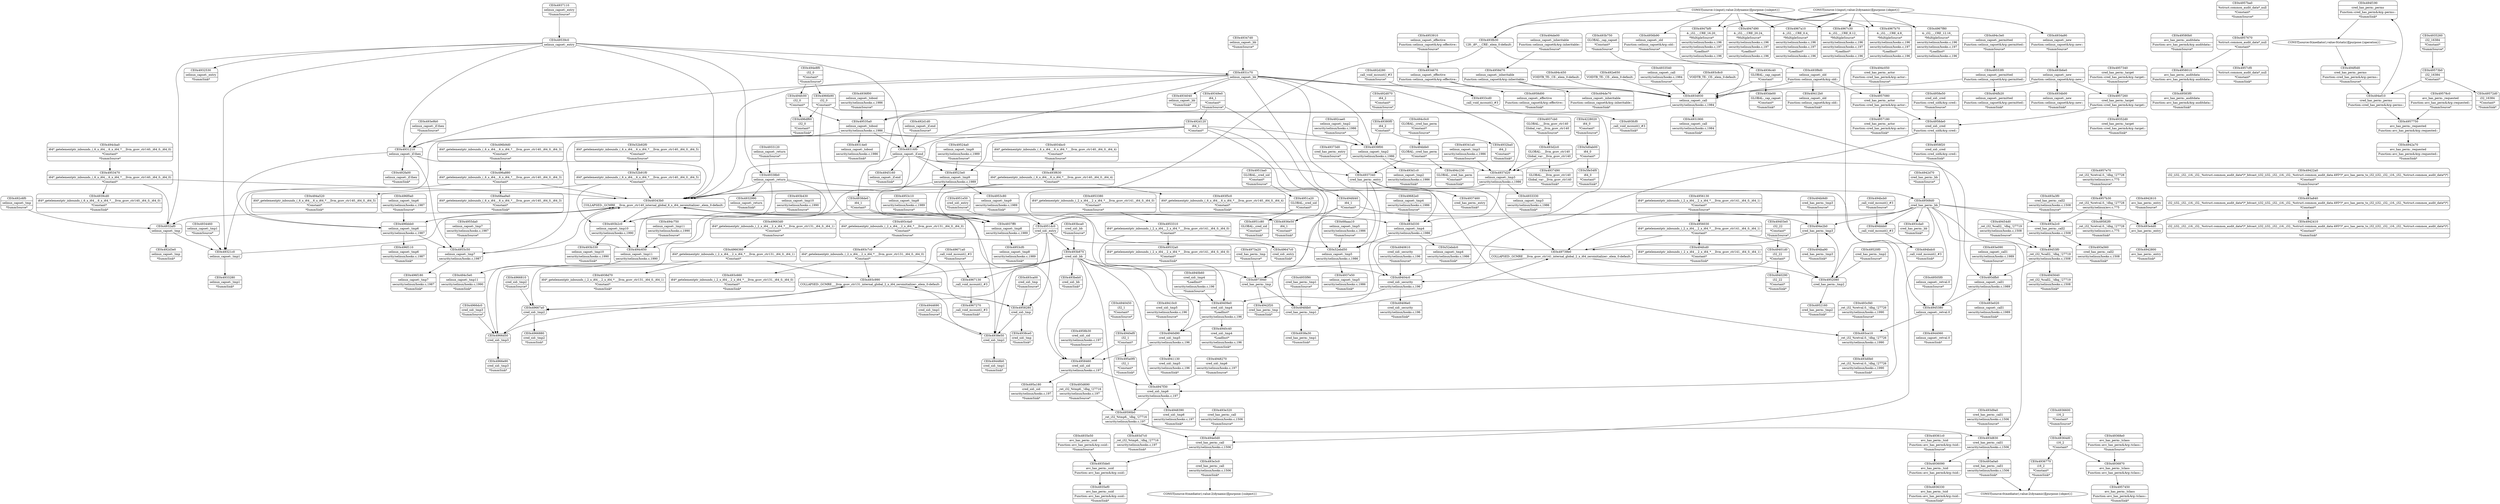 digraph {
	CE0x49524a0 [shape=record,shape=Mrecord,label="{CE0x49524a0|selinux_capset:_tmp9|security/selinux/hooks.c,1989|*SummSource*}"]
	CE0x4934670 [shape=record,shape=Mrecord,label="{CE0x4934670|selinux_capset:_effective|Function::selinux_capset&Arg::effective::}"]
	CE0x4958010 [shape=record,shape=Mrecord,label="{CE0x4958010|avc_has_perm:_auditdata|Function::avc_has_perm&Arg::auditdata::}"]
	CE0x493c7c0 [shape=record,shape=Mrecord,label="{CE0x493c7c0|i64*_getelementptr_inbounds_(_2_x_i64_,_2_x_i64_*___llvm_gcov_ctr131,_i64_0,_i64_0)|*Constant*}"]
	CE0x494c650 [shape=record,shape=Mrecord,label="{CE0x494c650|selinux_capset:_tmp11|security/selinux/hooks.c,1990}"]
	CE0x49349e0 [shape=record,shape=Mrecord,label="{CE0x49349e0|i64_1|*Constant*|*SummSource*}"]
	CE0x52b92f0 [shape=record,shape=Mrecord,label="{CE0x52b92f0|i64*_getelementptr_inbounds_(_6_x_i64_,_6_x_i64_*___llvm_gcov_ctr140,_i64_0,_i64_5)|*Constant*|*SummSource*}"]
	CE0x4937d90 [shape=record,shape=Mrecord,label="{CE0x4937d90|GLOBAL:___llvm_gcov_ctr140|Global_var:__llvm_gcov_ctr140|*SummSink*}"]
	CE0x494f190 [shape=record,shape=Mrecord,label="{CE0x494f190|cred_has_perm:_perms|Function::cred_has_perm&Arg::perms::|*SummSink*}"]
	CE0x49590b0 [shape=record,shape=Mrecord,label="{CE0x49590b0|_ret_i32_%tmp6,_!dbg_!27716|security/selinux/hooks.c,197}"]
	CE0x494c0c0 [shape=record,shape=Mrecord,label="{CE0x494c0c0|GLOBAL:_cred_has_perm|*Constant*|*SummSource*}"]
	CE0x4936330 [shape=record,shape=Mrecord,label="{CE0x4936330|avc_has_perm:_tsid|Function::avc_has_perm&Arg::tsid::|*SummSink*}"]
	CE0x49343b0 [shape=record,shape=Mrecord,label="{CE0x49343b0|COLLAPSED:_GCMRE___llvm_gcov_ctr140_internal_global_6_x_i64_zeroinitializer:_elem_0:default:}"]
	CE0x49403e0 [shape=record,shape=Mrecord,label="{CE0x49403e0|i32_22|*Constant*|*SummSource*}"]
	CE0x4934930 [shape=record,shape=Mrecord,label="{CE0x4934930|selinux_capset:_call|security/selinux/hooks.c,1984}"]
	CE0x49316f0 [shape=record,shape=Mrecord,label="{CE0x49316f0|selinux_capset:_if.end}"]
	CE0x49572d0 [shape=record,shape=Mrecord,label="{CE0x49572d0|i32_16384|*Constant*|*SummSink*}"]
	CE0x49368e0 [shape=record,shape=Mrecord,label="{CE0x49368e0|avc_has_perm:_tclass|Function::avc_has_perm&Arg::tclass::|*SummSource*}"]
	CE0x4953c10 [shape=record,shape=Mrecord,label="{CE0x4953c10|selinux_capset:_tmp8|security/selinux/hooks.c,1989|*SummSource*}"]
	CE0x493e090 [shape=record,shape=Mrecord,label="{CE0x493e090|selinux_capset:_call1|security/selinux/hooks.c,1989|*SummSource*}"]
	CE0x494c5e0 [shape=record,shape=Mrecord,label="{CE0x494c5e0|selinux_capset:_tmp11|security/selinux/hooks.c,1990|*SummSink*}"]
	CE0x4940b60 [shape=record,shape=Mrecord,label="{CE0x4940b60|cred_sid:_tmp4|*LoadInst*|security/selinux/hooks.c,196|*SummSource*}"]
	CE0x494e2b0 [shape=record,shape=Mrecord,label="{CE0x494e2b0|cred_has_perm:_tmp3}"]
	CE0x4966d50 [shape=record,shape=Mrecord,label="{CE0x4966d50|cred_sid:_tmp3}"]
	CE0x4967c30 [shape=record,shape=Mrecord,label="{CE0x4967c30|4:_i32,_:_CRE_8,12_|*MultipleSource*|security/selinux/hooks.c,196|security/selinux/hooks.c,197|*LoadInst*|security/selinux/hooks.c,196}"]
	CE0x493fb30 [shape=record,shape=Mrecord,label="{CE0x493fb30|128:_i8*,_:_CRE:_elem_0:default:}"]
	CE0x4937340 [shape=record,shape=Mrecord,label="{CE0x4937340|cred_has_perm:_entry}"]
	CE0x494e8f0 [shape=record,shape=Mrecord,label="{CE0x494e8f0|i32_0|*Constant*|*SummSource*}"]
	CE0x49361c0 [shape=record,shape=Mrecord,label="{CE0x49361c0|avc_has_perm:_tsid|Function::avc_has_perm&Arg::tsid::|*SummSource*}"]
	CE0x49580b0 [shape=record,shape=Mrecord,label="{CE0x49580b0|avc_has_perm:_auditdata|Function::avc_has_perm&Arg::auditdata::|*SummSource*}"]
	CE0x496f0a0 [shape=record,shape=Mrecord,label="{CE0x496f0a0|selinux_capset:_tmp6|security/selinux/hooks.c,1987|*SummSource*}"]
	CE0x4958f20 [shape=record,shape=Mrecord,label="{CE0x4958f20|cred_sid:_cred|Function::cred_sid&Arg::cred::|*SummSink*}"]
	CE0x494bbb0 [shape=record,shape=Mrecord,label="{CE0x494bbb0|_call_void_mcount()_#3}"]
	CE0x4937110 [shape=record,shape=Mrecord,label="{CE0x4937110|selinux_capset:_entry|*SummSource*}"]
	CE0x4958e50 [shape=record,shape=Mrecord,label="{CE0x4958e50|cred_sid:_cred|Function::cred_sid&Arg::cred::|*SummSource*}"]
	CE0x493d2c0 [shape=record,shape=Mrecord,label="{CE0x493d2c0|GLOBAL:___llvm_gcov_ctr140|Global_var:__llvm_gcov_ctr140}"]
	CE0x4940ef0 [shape=record,shape=Mrecord,label="{CE0x4940ef0|i32_1|*Constant*}"]
	CE0x4933120 [shape=record,shape=Mrecord,label="{CE0x4933120|selinux_capset:_return|*SummSource*}"]
	CE0x493ca00 [shape=record,shape=Mrecord,label="{CE0x493ca00|cred_sid:_tmp|*SummSource*}"]
	CE0x49535a0 [shape=record,shape=Mrecord,label="{CE0x49535a0|selinux_capset:_tobool|security/selinux/hooks.c,1986}"]
	CE0x4937460 [shape=record,shape=Mrecord,label="{CE0x4937460|cred_has_perm:_entry|*SummSink*}"]
	CE0x4931900 [shape=record,shape=Mrecord,label="{CE0x4931900|selinux_capset:_call|security/selinux/hooks.c,1984|*SummSink*}"]
	CE0x4952080 [shape=record,shape=Mrecord,label="{CE0x4952080|cred_has_perm:_tmp2}"]
	CE0x4967b70 [shape=record,shape=Mrecord,label="{CE0x4967b70|4:_i32,_:_CRE_4,8_|*MultipleSource*|security/selinux/hooks.c,196|security/selinux/hooks.c,197|*LoadInst*|security/selinux/hooks.c,196}"]
	CE0x4932ba0 [shape=record,shape=Mrecord,label="{CE0x4932ba0|i64_2|*Constant*|*SummSink*}"]
	CE0x4952160 [shape=record,shape=Mrecord,label="{CE0x4952160|cred_has_perm:_tmp2|*SummSink*}"]
	CE0x4947d90 [shape=record,shape=Mrecord,label="{CE0x4947d90|4:_i32,_:_CRE_20,24_|*MultipleSource*|security/selinux/hooks.c,196|security/selinux/hooks.c,197|*LoadInst*|security/selinux/hooks.c,196}"]
	CE0x4966880 [shape=record,shape=Mrecord,label="{CE0x4966880|cred_sid:_tmp2|*SummSink*}"]
	CE0x494fc00 [shape=record,shape=Mrecord,label="{CE0x494fc00|i32_0|*Constant*}"]
	CE0x4944690 [shape=record,shape=Mrecord,label="{CE0x4944690|cred_sid:_tmp1|*SummSource*}"]
	CE0x493e4d0 [shape=record,shape=Mrecord,label="{CE0x493e4d0|avc_has_perm:_entry}"]
	CE0x493d690 [shape=record,shape=Mrecord,label="{CE0x493d690|_ret_i32_%tmp6,_!dbg_!27716|security/selinux/hooks.c,197|*SummSource*}"]
	CE0x493beb0 [shape=record,shape=Mrecord,label="{CE0x493beb0|cred_sid:_bb|*SummSink*}"]
	CE0x49568d0 [shape=record,shape=Mrecord,label="{CE0x49568d0|cred_has_perm:_bb}"]
	CE0x4953c80 [shape=record,shape=Mrecord,label="{CE0x4953c80|selinux_capset:_tmp9|security/selinux/hooks.c,1989|*SummSink*}"]
	CE0x4953470 [shape=record,shape=Mrecord,label="{CE0x4953470|i64*_getelementptr_inbounds_(_6_x_i64_,_6_x_i64_*___llvm_gcov_ctr140,_i64_0,_i64_0)|*Constant*}"]
	CE0x4957180 [shape=record,shape=Mrecord,label="{CE0x4957180|cred_has_perm:_actor|Function::cred_has_perm&Arg::actor::|*SummSink*}"]
	CE0x494e0d0 [shape=record,shape=Mrecord,label="{CE0x494e0d0|cred_has_perm:_call|security/selinux/hooks.c,1506}"]
	CE0x4938de0 [shape=record,shape=Mrecord,label="{CE0x4938de0|i64_1|*Constant*}"]
	CE0x4936600 [shape=record,shape=Mrecord,label="{CE0x4936600|i16_2|*Constant*|*SummSource*}"]
	CE0x4932530 [shape=record,shape=Mrecord,label="{CE0x4932530|selinux_capset:_entry|*SummSink*}"]
	CE0x493d830 [shape=record,shape=Mrecord,label="{CE0x493d830|cred_has_perm:_call1|security/selinux/hooks.c,1506}"]
	CE0x4947bf0 [shape=record,shape=Mrecord,label="{CE0x4947bf0|4:_i32,_:_CRE_16,20_|*MultipleSource*|security/selinux/hooks.c,196|security/selinux/hooks.c,197|*LoadInst*|security/selinux/hooks.c,196}"]
	CE0x4956030 [shape=record,shape=Mrecord,label="{CE0x4956030|i64*_getelementptr_inbounds_(_2_x_i64_,_2_x_i64_*___llvm_gcov_ctr141,_i64_0,_i64_1)|*Constant*}"]
	CE0x5d0ab00 [shape=record,shape=Mrecord,label="{CE0x5d0ab00|i64_0|*Constant*}"]
	CE0x4958b30 [shape=record,shape=Mrecord,label="{CE0x4958b30|cred_sid:_sid|security/selinux/hooks.c,197|*SummSource*}"]
	CE0x492d120 [shape=record,shape=Mrecord,label="{CE0x492d120|i64_1|*Constant*}"]
	CE0x492e650 [shape=record,shape=Mrecord,label="{CE0x492e650|VOIDTB_TE:_CE:_elem_0:default:}"]
	CE0x68aaa10 [shape=record,shape=Mrecord,label="{CE0x68aaa10|selinux_capset:_tmp5|security/selinux/hooks.c,1986|*SummSource*}"]
	CE0x494bdc0 [shape=record,shape=Mrecord,label="{CE0x494bdc0|_call_void_mcount()_#3|*SummSink*}"]
	CE0x4937ff0 [shape=record,shape=Mrecord,label="{CE0x4937ff0|selinux_capset:_tmp8|security/selinux/hooks.c,1989}"]
	CE0x493c4a0 [shape=record,shape=Mrecord,label="{CE0x493c4a0|i64*_getelementptr_inbounds_(_2_x_i64_,_2_x_i64_*___llvm_gcov_ctr131,_i64_0,_i64_0)|*Constant*|*SummSource*}"]
	CE0x494c750 [shape=record,shape=Mrecord,label="{CE0x494c750|selinux_capset:_tmp11|security/selinux/hooks.c,1990|*SummSource*}"]
	CE0x4957750 [shape=record,shape=Mrecord,label="{CE0x4957750|avc_has_perm:_requested|Function::avc_has_perm&Arg::requested::}"]
	CE0x4958460 [shape=record,shape=Mrecord,label="{CE0x4958460|cred_sid:_sid|security/selinux/hooks.c,197}"]
	CE0x4940610 [shape=record,shape=Mrecord,label="{CE0x4940610|cred_sid:_security|security/selinux/hooks.c,196|*SummSource*}"]
	CE0x49341a0 [shape=record,shape=Mrecord,label="{CE0x49341a0|selinux_capset:_tmp3|security/selinux/hooks.c,1986|*SummSource*}"]
	CE0x493b330 [shape=record,shape=Mrecord,label="{CE0x493b330|selinux_capset:_tmp10|security/selinux/hooks.c,1990|*SummSink*}"]
	CE0x494fcd0 [shape=record,shape=Mrecord,label="{CE0x494fcd0|i64*_getelementptr_inbounds_(_2_x_i64_,_2_x_i64_*___llvm_gcov_ctr141,_i64_0,_i64_1)|*Constant*|*SummSink*}"]
	CE0x496df60 [shape=record,shape=Mrecord,label="{CE0x496df60|i32_0|*Constant*|*SummSink*}"]
	CE0x493a560 [shape=record,shape=Mrecord,label="{CE0x493a560|cred_has_perm:_call2|security/selinux/hooks.c,1508|*SummSink*}"]
	CE0x49404c0 [shape=record,shape=Mrecord,label="{CE0x49404c0|cred_sid:_security|security/selinux/hooks.c,196}"]
	CE0x493d0b0 [shape=record,shape=Mrecord,label="{CE0x493d0b0|_ret_i32_%retval.0,_!dbg_!27726|security/selinux/hooks.c,1990|*SummSink*}"]
	CE0x4958d00 [shape=record,shape=Mrecord,label="{CE0x4958d00|selinux_capset:_effective|Function::selinux_capset&Arg::effective::|*SummSink*}"]
	CE0x4955da0 [shape=record,shape=Mrecord,label="{CE0x4955da0|selinux_capset:_tmp7|security/selinux/hooks.c,1987|*SummSource*}"]
	CE0x493ce10 [shape=record,shape=Mrecord,label="{CE0x493ce10|_ret_i32_%retval.0,_!dbg_!27726|security/selinux/hooks.c,1990}"]
	CE0x4955f90 [shape=record,shape=Mrecord,label="{CE0x4955f90|cred_has_perm:_tmp1|*SummSource*}"]
	CE0x493a2c0 [shape=record,shape=Mrecord,label="{CE0x493a2c0|cred_has_perm:_call2|security/selinux/hooks.c,1508}"]
	CE0x4942800 [shape=record,shape=Mrecord,label="{CE0x4942800|avc_has_perm:_entry|*SummSink*}"]
	CE0x493c990 [shape=record,shape=Mrecord,label="{CE0x493c990|COLLAPSED:_GCMRE___llvm_gcov_ctr131_internal_global_2_x_i64_zeroinitializer:_elem_0:default:}"]
	CE0x493e320 [shape=record,shape=Mrecord,label="{CE0x493e320|cred_has_perm:_call|security/selinux/hooks.c,1506|*SummSource*}"]
	CE0x493c660 [shape=record,shape=Mrecord,label="{CE0x493c660|i64*_getelementptr_inbounds_(_2_x_i64_,_2_x_i64_*___llvm_gcov_ctr131,_i64_0,_i64_0)|*Constant*|*SummSink*}"]
	CE0x4966b90 [shape=record,shape=Mrecord,label="{CE0x4966b90|i32_0|*Constant*}"]
	CE0x493d330 [shape=record,shape=Mrecord,label="{CE0x493d330|selinux_capset:_tmp4|security/selinux/hooks.c,1986}"]
	CE0x4967130 [shape=record,shape=Mrecord,label="{CE0x4967130|_call_void_mcount()_#3}"]
	CE0x496b9d0 [shape=record,shape=Mrecord,label="{CE0x496b9d0|i64*_getelementptr_inbounds_(_6_x_i64_,_6_x_i64_*___llvm_gcov_ctr140,_i64_0,_i64_3)|*Constant*|*SummSource*}"]
	CE0x493d9a0 [shape=record,shape=Mrecord,label="{CE0x493d9a0|cred_has_perm:_call1|security/selinux/hooks.c,1506|*SummSource*}"]
	CE0x4936090 [shape=record,shape=Mrecord,label="{CE0x4936090|avc_has_perm:_tsid|Function::avc_has_perm&Arg::tsid::}"]
	CE0x4936870 [shape=record,shape=Mrecord,label="{CE0x4936870|avc_has_perm:_tclass|Function::avc_has_perm&Arg::tclass::}"]
	CE0x4951c80 [shape=record,shape=Mrecord,label="{CE0x4951c80|GLOBAL:_cred_sid|*Constant*|*SummSink*}"]
	CE0x492d070 [shape=record,shape=Mrecord,label="{CE0x492d070|i64_2|*Constant*|*SummSource*}"]
	CE0x493b2c0 [shape=record,shape=Mrecord,label="{CE0x493b2c0|selinux_capset:_tmp10|security/selinux/hooks.c,1990}"]
	CE0x493fcf0 [shape=record,shape=Mrecord,label="{CE0x493fcf0|_call_void_mcount()_#3|*SummSink*}"]
	CE0x4945380 [shape=record,shape=Mrecord,label="{CE0x4945380|selinux_capset:_retval.0}"]
	CE0x4957670 [shape=record,shape=Mrecord,label="{CE0x4957670|%struct.common_audit_data*_null|*Constant*}"]
	CE0x495a180 [shape=record,shape=Mrecord,label="{CE0x495a180|cred_sid:_sid|security/selinux/hooks.c,197|*SummSink*}"]
	CE0x49406e0 [shape=record,shape=Mrecord,label="{CE0x49406e0|cred_sid:_security|security/selinux/hooks.c,196|*SummSink*}"]
	CE0x4935ef0 [shape=record,shape=Mrecord,label="{CE0x4935ef0|avc_has_perm:_ssid|Function::avc_has_perm&Arg::ssid::|*SummSink*}"]
	CE0x494c050 [shape=record,shape=Mrecord,label="{CE0x494c050|cred_has_perm:_actor|Function::cred_has_perm&Arg::actor::|*SummSource*}"]
	CE0x494b9d0 [shape=record,shape=Mrecord,label="{CE0x494b9d0|cred_has_perm:_tmp3|*SummSource*}"]
	CE0x4966dc0 [shape=record,shape=Mrecord,label="{CE0x4966dc0|cred_sid:_tmp3|*SummSource*}"]
	CE0x4973a20 [shape=record,shape=Mrecord,label="{CE0x4973a20|cred_has_perm:_tmp|*SummSource*}"]
	CE0x68aa9a0 [shape=record,shape=Mrecord,label="{CE0x68aa9a0|i64*_getelementptr_inbounds_(_6_x_i64_,_6_x_i64_*___llvm_gcov_ctr140,_i64_0,_i64_3)|*Constant*|*SummSink*}"]
	CE0x4940450 [shape=record,shape=Mrecord,label="{CE0x4940450|i32_1|*Constant*|*SummSource*}"]
	CE0x49448b0 [shape=record,shape=Mrecord,label="{CE0x49448b0|cred_sid:_tmp1|*SummSink*}"]
	CE0x494c230 [shape=record,shape=Mrecord,label="{CE0x494c230|GLOBAL:_cred_has_perm|*Constant*|*SummSink*}"]
	CE0x4957080 [shape=record,shape=Mrecord,label="{CE0x4957080|cred_has_perm:_actor|Function::cred_has_perm&Arg::actor::}"]
	CE0x4938a30 [shape=record,shape=Mrecord,label="{CE0x4938a30|cred_has_perm:_tmp1|*SummSink*}"]
	"CONST[source:0(mediator),value:2(dynamic)][purpose:{object}]"
	CE0x494fdb0 [shape=record,shape=Mrecord,label="{CE0x494fdb0|cred_has_perm:_tmp1}"]
	CE0x4934040 [shape=record,shape=Mrecord,label="{CE0x4934040|selinux_capset:_bb|*SummSink*}"]
	CE0x49321c0 [shape=record,shape=Mrecord,label="{CE0x49321c0|selinux_capset:_tmp1}"]
	CE0x493d1c0 [shape=record,shape=Mrecord,label="{CE0x493d1c0|selinux_capset:_tmp2|security/selinux/hooks.c,1986|*SummSink*}"]
	CE0x49523e0 [shape=record,shape=Mrecord,label="{CE0x49523e0|selinux_capset:_tmp9|security/selinux/hooks.c,1989}"]
	CE0x4931210 [shape=record,shape=Mrecord,label="{CE0x4931210|selinux_capset:_if.then}"]
	CE0x4934460 [shape=record,shape=Mrecord,label="{CE0x4934460|selinux_capset:_tmp1|*SummSource*}"]
	CE0x49314e0 [shape=record,shape=Mrecord,label="{CE0x49314e0|selinux_capset:_tobool|security/selinux/hooks.c,1986|*SummSink*}"]
	CE0x4934bc0 [shape=record,shape=Mrecord,label="{CE0x4934bc0|i64*_getelementptr_inbounds_(_6_x_i64_,_6_x_i64_*___llvm_gcov_ctr140,_i64_0,_i64_4)|*Constant*|*SummSource*}"]
	CE0x4944060 [shape=record,shape=Mrecord,label="{CE0x4944060|selinux_capset:_retval.0|*SummSink*}"]
	CE0x52b91f0 [shape=record,shape=Mrecord,label="{CE0x52b91f0|i64*_getelementptr_inbounds_(_6_x_i64_,_6_x_i64_*___llvm_gcov_ctr140,_i64_0,_i64_5)|*Constant*}"]
	CE0x4967270 [shape=record,shape=Mrecord,label="{CE0x4967270|_call_void_mcount()_#3|*SummSink*}"]
	CE0x493e9b0 [shape=record,shape=Mrecord,label="{CE0x493e9b0|selinux_capset:_if.then|*SummSource*}"]
	CE0x493e020 [shape=record,shape=Mrecord,label="{CE0x493e020|selinux_capset:_call1|security/selinux/hooks.c,1989|*SummSink*}"]
	CE0x4932af0 [shape=record,shape=Mrecord,label="{CE0x4932af0|selinux_capset:_tmp}"]
	CE0x4973940 [shape=record,shape=Mrecord,label="{CE0x4973940|cred_has_perm:_tmp}"]
	CE0x4933540 [shape=record,shape=Mrecord,label="{CE0x4933540|selinux_capset:_call|security/selinux/hooks.c,1984|*SummSource*}"]
	CE0x4958d70 [shape=record,shape=Mrecord,label="{CE0x4958d70|selinux_capset:_inheritable|Function::selinux_capset&Arg::inheritable::}"]
	CE0x49520f0 [shape=record,shape=Mrecord,label="{CE0x49520f0|cred_has_perm:_tmp2|*SummSource*}"]
	CE0x494cba0 [shape=record,shape=Mrecord,label="{CE0x494cba0|i64*_getelementptr_inbounds_(_6_x_i64_,_6_x_i64_*___llvm_gcov_ctr140,_i64_0,_i64_0)|*Constant*|*SummSource*}"]
	CE0x492c6f0 [shape=record,shape=Mrecord,label="{CE0x492c6f0|selinux_capset:_tmp|*SummSource*}"]
	CE0x493dfb0 [shape=record,shape=Mrecord,label="{CE0x493dfb0|selinux_capset:_call1|security/selinux/hooks.c,1989}"]
	CE0x4942a70 [shape=record,shape=Mrecord,label="{CE0x4942a70|avc_has_perm:_requested|Function::avc_has_perm&Arg::requested::|*SummSink*}"]
	CE0x493f8d0 [shape=record,shape=Mrecord,label="{CE0x493f8d0|selinux_capset:_old|Function::selinux_capset&Arg::old::}"]
	CE0x4955c50 [shape=record,shape=Mrecord,label="{CE0x4955c50|selinux_capset:_tmp7|security/selinux/hooks.c,1987}"]
	CE0x4937e50 [shape=record,shape=Mrecord,label="{CE0x4937e50|selinux_capset:_tmp5|security/selinux/hooks.c,1986|*SummSink*}"]
	CE0x496f180 [shape=record,shape=Mrecord,label="{CE0x496f180|selinux_capset:_tmp7|security/selinux/hooks.c,1987|*SummSink*}"]
	CE0x4958280 [shape=record,shape=Mrecord,label="{CE0x4958280|cred_sid:_tmp}"]
	CE0x4938d70 [shape=record,shape=Mrecord,label="{CE0x4938d70|i64*_getelementptr_inbounds_(_2_x_i64_,_2_x_i64_*___llvm_gcov_ctr131,_i64_0,_i64_1)|*Constant*|*SummSink*}"]
	CE0x4932990 [shape=record,shape=Mrecord,label="{CE0x4932990|selinux_capset:_return|*SummSink*}"]
	CE0x4966e90 [shape=record,shape=Mrecord,label="{CE0x4966e90|cred_sid:_tmp3|*SummSink*}"]
	CE0x49401d0 [shape=record,shape=Mrecord,label="{CE0x49401d0|i32_22|*Constant*}"]
	CE0x49409e0 [shape=record,shape=Mrecord,label="{CE0x49409e0|cred_sid:_tmp4|*LoadInst*|security/selinux/hooks.c,196}"]
	CE0x492d3e0 [shape=record,shape=Mrecord,label="{CE0x492d3e0|selinux_capset:_tmp|*SummSink*}"]
	CE0x4940c40 [shape=record,shape=Mrecord,label="{CE0x4940c40|cred_sid:_tmp4|*LoadInst*|security/selinux/hooks.c,196|*SummSink*}"]
	CE0x493f630 [shape=record,shape=Mrecord,label="{CE0x493f630|i64*_getelementptr_inbounds_(_6_x_i64_,_6_x_i64_*___llvm_gcov_ctr140,_i64_0,_i64_4)|*Constant*}"]
	CE0x4953910 [shape=record,shape=Mrecord,label="{CE0x4953910|selinux_capset:_effective|Function::selinux_capset&Arg::effective::|*SummSource*}"]
	CE0x49573b0 [shape=record,shape=Mrecord,label="{CE0x49573b0|i32_16384|*Constant*}"]
	CE0x493bca0 [shape=record,shape=Mrecord,label="{CE0x493bca0|cred_sid:_bb|*SummSource*}"]
	CE0x4945160 [shape=record,shape=Mrecord,label="{CE0x4945160|selinux_capset:_if.end|*SummSink*}"]
	"CONST[source:1(input),value:2(dynamic)][purpose:{subject}]"
	CE0x4942f20 [shape=record,shape=Mrecord,label="{CE0x4942f20|cred_has_perm:_tmp|*SummSink*}"]
	CE0x4931c70 [shape=record,shape=Mrecord,label="{CE0x4931c70|selinux_capset:_bb}"]
	CE0x494de00 [shape=record,shape=Mrecord,label="{CE0x494de00|selinux_capset:_inheritable|Function::selinux_capset&Arg::inheritable::|*SummSource*}"]
	CE0x493cda0 [shape=record,shape=Mrecord,label="{CE0x493cda0|cred_has_perm:_bb|*SummSink*}"]
	CE0x49364d0 [shape=record,shape=Mrecord,label="{CE0x49364d0|i16_2|*Constant*}"]
	CE0x4957b30 [shape=record,shape=Mrecord,label="{CE0x4957b30|_ret_i32_%retval.0,_!dbg_!27728|security/selinux/avc.c,775}"]
	CE0x4933280 [shape=record,shape=Mrecord,label="{CE0x4933280|selinux_capset:_tmp1|*SummSink*}"]
	CE0x4958de0 [shape=record,shape=Mrecord,label="{CE0x4958de0|cred_sid:_cred|Function::cred_sid&Arg::cred::}"]
	CE0x4935de0 [shape=record,shape=Mrecord,label="{CE0x4935de0|avc_has_perm:_ssid|Function::avc_has_perm&Arg::ssid::}"]
	CE0x4966360 [shape=record,shape=Mrecord,label="{CE0x4966360|i64*_getelementptr_inbounds_(_2_x_i64_,_2_x_i64_*___llvm_gcov_ctr131,_i64_0,_i64_1)|*Constant*}"]
	CE0x52ebdc0 [shape=record,shape=Mrecord,label="{CE0x52ebdc0|selinux_capset:_tmp4|security/selinux/hooks.c,1986|*SummSink*}"]
	CE0x493b6e0 [shape=record,shape=Mrecord,label="{CE0x493b6e0|selinux_capset:_new|Function::selinux_capset&Arg::new::}"]
	CE0x4942610 [shape=record,shape=Mrecord,label="{CE0x4942610|avc_has_perm:_entry|*SummSource*}"]
	CE0x49454d0 [shape=record,shape=Mrecord,label="{CE0x49454d0|_ret_i32_%call2,_!dbg_!27719|security/selinux/hooks.c,1508|*SummSource*}"]
	CE0x49422a0 [shape=record,shape=Mrecord,label="{CE0x49422a0|i32_(i32,_i32,_i16,_i32,_%struct.common_audit_data*)*_bitcast_(i32_(i32,_i32,_i16,_i32,_%struct.common_audit_data.495*)*_avc_has_perm_to_i32_(i32,_i32,_i16,_i32,_%struct.common_audit_data*)*)|*Constant*|*SummSource*}"]
	CE0x496a880 [shape=record,shape=Mrecord,label="{CE0x496a880|i64*_getelementptr_inbounds_(_6_x_i64_,_6_x_i64_*___llvm_gcov_ctr140,_i64_0,_i64_3)|*Constant*}"]
	CE0x494ba90 [shape=record,shape=Mrecord,label="{CE0x494ba90|cred_has_perm:_tmp3|*SummSink*}"]
	CE0x493c8c0 [shape=record,shape=Mrecord,label="{CE0x493c8c0|VOIDTB_TE:_CE:_elem_0:default:}"]
	CE0x4935260 [shape=record,shape=Mrecord,label="{CE0x4935260|i32_16384|*Constant*|*SummSource*}"]
	CE0x49682e0 [shape=record,shape=Mrecord,label="{CE0x49682e0|selinux_capset:_tmp4|security/selinux/hooks.c,1986|*SummSource*}"]
	CE0x4934a90 [shape=record,shape=Mrecord,label="{CE0x4934a90|selinux_capset:_new|Function::selinux_capset&Arg::new::|*SummSource*}"]
	CE0x493b750 [shape=record,shape=Mrecord,label="{CE0x493b750|GLOBAL:_cap_capset|*Constant*|*SummSource*}"]
	CE0x4939cd0 [shape=record,shape=Mrecord,label="{CE0x4939cd0|i64*_getelementptr_inbounds_(_6_x_i64_,_6_x_i64_*___llvm_gcov_ctr140,_i64_0,_i64_0)|*Constant*|*SummSink*}"]
	CE0x4937d20 [shape=record,shape=Mrecord,label="{CE0x4937d20|selinux_capset:_tmp3|security/selinux/hooks.c,1986}"]
	CE0x4936f00 [shape=record,shape=Mrecord,label="{CE0x4936f00|selinux_capset:_tobool|security/selinux/hooks.c,1986|*SummSource*}"]
	CE0x4936e50 [shape=record,shape=Mrecord,label="{CE0x4936e50|i64_1|*Constant*|*SummSink*}"]
	CE0x49347d0 [shape=record,shape=Mrecord,label="{CE0x49347d0|selinux_capset:_bb|*SummSource*}"]
	CE0x49380f0 [shape=record,shape=Mrecord,label="{CE0x49380f0|i64_2|*Constant*}"]
	CE0x52ebd50 [shape=record,shape=Mrecord,label="{CE0x52ebd50|selinux_capset:_tmp5|security/selinux/hooks.c,1986}"]
	CE0x49739b0 [shape=record,shape=Mrecord,label="{CE0x49739b0|COLLAPSED:_GCMRE___llvm_gcov_ctr141_internal_global_2_x_i64_zeroinitializer:_elem_0:default:}"]
	CE0x4956130 [shape=record,shape=Mrecord,label="{CE0x4956130|i64*_getelementptr_inbounds_(_2_x_i64_,_2_x_i64_*___llvm_gcov_ctr141,_i64_0,_i64_1)|*Constant*|*SummSource*}"]
	CE0x49647c0 [shape=record,shape=Mrecord,label="{CE0x49647c0|cred_sid:_entry|*SummSink*}"]
	CE0x49539c0 [shape=record,shape=Mrecord,label="{CE0x49539c0|selinux_capset:_entry}"]
	CE0x49578c0 [shape=record,shape=Mrecord,label="{CE0x49578c0|avc_has_perm:_requested|Function::avc_has_perm&Arg::requested::|*SummSource*}"]
	CE0x49582f0 [shape=record,shape=Mrecord,label="{CE0x49582f0|_ret_i32_%retval.0,_!dbg_!27728|security/selinux/avc.c,775|*SummSink*}"]
	CE0x4957450 [shape=record,shape=Mrecord,label="{CE0x4957450|avc_has_perm:_tclass|Function::avc_has_perm&Arg::tclass::|*SummSink*}"]
	CE0x4938e50 [shape=record,shape=Mrecord,label="{CE0x4938e50|cred_sid:_tmp1}"]
	CE0x4936c40 [shape=record,shape=Mrecord,label="{CE0x4936c40|GLOBAL:_cap_capset|*Constant*}"]
	CE0x49338b0 [shape=record,shape=Mrecord,label="{CE0x49338b0|selinux_capset:_return}"]
	CE0x4948390 [shape=record,shape=Mrecord,label="{CE0x4948390|cred_sid:_tmp6|security/selinux/hooks.c,197|*SummSink*}"]
	CE0x494f0d0 [shape=record,shape=Mrecord,label="{CE0x494f0d0|cred_has_perm:_perms|Function::cred_has_perm&Arg::perms::|*SummSource*}"]
	CE0x492d280 [shape=record,shape=Mrecord,label="{CE0x492d280|_call_void_mcount()_#3|*SummSource*}"]
	CE0x4940290 [shape=record,shape=Mrecord,label="{CE0x4940290|i32_22|*Constant*|*SummSink*}"]
	CE0x4937cb0 [shape=record,shape=Mrecord,label="{CE0x4937cb0|GLOBAL:___llvm_gcov_ctr140|Global_var:__llvm_gcov_ctr140|*SummSource*}"]
	CE0x4951a20 [shape=record,shape=Mrecord,label="{CE0x4951a20|GLOBAL:_cred_sid|*Constant*}"]
	CE0x493d7c0 [shape=record,shape=Mrecord,label="{CE0x493d7c0|_ret_i32_%tmp6,_!dbg_!27716|security/selinux/hooks.c,197|*SummSink*}"]
	CE0x493b870 [shape=record,shape=Mrecord,label="{CE0x493b870|cred_sid:_bb}"]
	CE0x4966810 [shape=record,shape=Mrecord,label="{CE0x4966810|cred_sid:_tmp2|*SummSource*}"]
	CE0x4951ba0 [shape=record,shape=Mrecord,label="{CE0x4951ba0|GLOBAL:_cred_sid|*Constant*|*SummSource*}"]
	CE0x49663d0 [shape=record,shape=Mrecord,label="{CE0x49663d0|i64*_getelementptr_inbounds_(_2_x_i64_,_2_x_i64_*___llvm_gcov_ctr131,_i64_0,_i64_1)|*Constant*|*SummSource*}"]
	CE0x49373d0 [shape=record,shape=Mrecord,label="{CE0x49373d0|cred_has_perm:_entry|*SummSource*}"]
	CE0x4953310 [shape=record,shape=Mrecord,label="{CE0x4953310|i64*_getelementptr_inbounds_(_2_x_i64_,_2_x_i64_*___llvm_gcov_ctr141,_i64_0,_i64_0)|*Constant*}"]
	CE0x4942410 [shape=record,shape=Mrecord,label="{CE0x4942410|i32_(i32,_i32,_i16,_i32,_%struct.common_audit_data*)*_bitcast_(i32_(i32,_i32,_i16,_i32,_%struct.common_audit_data.495*)*_avc_has_perm_to_i32_(i32,_i32,_i16,_i32,_%struct.common_audit_data*)*)|*Constant*|*SummSink*}"]
	"CONST[source:1(input),value:2(dynamic)][purpose:{object}]"
	CE0x493a840 [shape=record,shape=Mrecord,label="{CE0x493a840|i32_(i32,_i32,_i16,_i32,_%struct.common_audit_data*)*_bitcast_(i32_(i32,_i32,_i16,_i32,_%struct.common_audit_data.495*)*_avc_has_perm_to_i32_(i32,_i32,_i16,_i32,_%struct.common_audit_data*)*)|*Constant*}"]
	CE0x49410c0 [shape=record,shape=Mrecord,label="{CE0x49410c0|cred_sid:_tmp5|security/selinux/hooks.c,196|*SummSource*}"]
	CE0x49453f0 [shape=record,shape=Mrecord,label="{CE0x49453f0|_ret_i32_%call2,_!dbg_!27719|security/selinux/hooks.c,1508}"]
	CE0x4947f30 [shape=record,shape=Mrecord,label="{CE0x4947f30|cred_sid:_tmp6|security/selinux/hooks.c,197}"]
	CE0x4956b90 [shape=record,shape=Mrecord,label="{CE0x4956b90|selinux_capset:_old|Function::selinux_capset&Arg::old::|*SummSource*}"]
	CE0x49505f0 [shape=record,shape=Mrecord,label="{CE0x49505f0|selinux_capset:_retval.0|*SummSource*}"]
	CE0x49553f0 [shape=record,shape=Mrecord,label="{CE0x49553f0|selinux_capset:_permitted|Function::selinux_capset&Arg::permitted::}"]
	CE0x492cae0 [shape=record,shape=Mrecord,label="{CE0x492cae0|selinux_capset:_tmp2|security/selinux/hooks.c,1986|*SummSource*}"]
	CE0x4967a10 [shape=record,shape=Mrecord,label="{CE0x4967a10|4:_i32,_:_CRE_0,4_|*MultipleSource*|security/selinux/hooks.c,196|security/selinux/hooks.c,197|*LoadInst*|security/selinux/hooks.c,196}"]
	CE0x4936770 [shape=record,shape=Mrecord,label="{CE0x4936770|i16_2|*Constant*|*SummSink*}"]
	CE0x4945640 [shape=record,shape=Mrecord,label="{CE0x4945640|_ret_i32_%call2,_!dbg_!27719|security/selinux/hooks.c,1508|*SummSink*}"]
	CE0x4967f80 [shape=record,shape=Mrecord,label="{CE0x4967f80|4:_i32,_:_CRE_12,16_|*MultipleSource*|security/selinux/hooks.c,196|security/selinux/hooks.c,197|*LoadInst*|security/selinux/hooks.c,196}"]
	CE0x4940d90 [shape=record,shape=Mrecord,label="{CE0x4940d90|cred_sid:_tmp5|security/selinux/hooks.c,196}"]
	CE0x5fe54f0 [shape=record,shape=Mrecord,label="{CE0x5fe54f0|i64_0|*Constant*|*SummSink*}"]
	CE0x49412b0 [shape=record,shape=Mrecord,label="{CE0x49412b0|selinux_capset:_old|Function::selinux_capset&Arg::old::|*SummSink*}"]
	CE0x494ef10 [shape=record,shape=Mrecord,label="{CE0x494ef10|cred_has_perm:_perms|Function::cred_has_perm&Arg::perms::}"]
	CE0x4942d70 [shape=record,shape=Mrecord,label="{CE0x4942d70|cred_has_perm:_bb|*SummSource*}"]
	CE0x494fb20 [shape=record,shape=Mrecord,label="{CE0x494fb20|selinux_capset:_permitted|Function::selinux_capset&Arg::permitted::|*SummSink*}"]
	CE0x493a3f0 [shape=record,shape=Mrecord,label="{CE0x493a3f0|cred_has_perm:_call2|security/selinux/hooks.c,1508|*SummSource*}"]
	CE0x4951e50 [shape=record,shape=Mrecord,label="{CE0x4951e50|cred_sid:_entry|*SummSource*}"]
	CE0x493a0a0 [shape=record,shape=Mrecord,label="{CE0x493a0a0|cred_has_perm:_call1|security/selinux/hooks.c,1506|*SummSink*}"]
	CE0x4957260 [shape=record,shape=Mrecord,label="{CE0x4957260|cred_has_perm:_target|Function::cred_has_perm&Arg::target::}"]
	CE0x4948270 [shape=record,shape=Mrecord,label="{CE0x4948270|cred_sid:_tmp6|security/selinux/hooks.c,197|*SummSource*}"]
	"CONST[source:0(mediator),value:2(dynamic)][purpose:{subject}]"
	CE0x493cf40 [shape=record,shape=Mrecord,label="{CE0x493cf40|_ret_i32_%retval.0,_!dbg_!27726|security/selinux/hooks.c,1990|*SummSource*}"]
	CE0x4933cd0 [shape=record,shape=Mrecord,label="{CE0x4933cd0|_call_void_mcount()_#3}"]
	CE0x493b430 [shape=record,shape=Mrecord,label="{CE0x493b430|selinux_capset:_tmp10|security/selinux/hooks.c,1990|*SummSource*}"]
	CE0x4957ba0 [shape=record,shape=Mrecord,label="{CE0x4957ba0|%struct.common_audit_data*_null|*Constant*|*SummSource*}"]
	"CONST[source:0(mediator),value:0(static)][purpose:{operation}]"
	CE0x4934b00 [shape=record,shape=Mrecord,label="{CE0x4934b00|selinux_capset:_new|Function::selinux_capset&Arg::new::|*SummSink*}"]
	CE0x492d1d0 [shape=record,shape=Mrecord,label="{CE0x492d1d0|selinux_capset:_if.end|*SummSource*}"]
	CE0x4935e50 [shape=record,shape=Mrecord,label="{CE0x4935e50|avc_has_perm:_ssid|Function::avc_has_perm&Arg::ssid::|*SummSource*}"]
	CE0x4957340 [shape=record,shape=Mrecord,label="{CE0x4957340|cred_has_perm:_target|Function::cred_has_perm&Arg::target::|*SummSource*}"]
	CE0x496f110 [shape=record,shape=Mrecord,label="{CE0x496f110|selinux_capset:_tmp6|security/selinux/hooks.c,1987|*SummSink*}"]
	CE0x493e3c0 [shape=record,shape=Mrecord,label="{CE0x493e3c0|cred_has_perm:_call|security/selinux/hooks.c,1506|*SummSink*}"]
	CE0x494c450 [shape=record,shape=Mrecord,label="{CE0x494c450|VOIDTB_TE:_CE:_elem_0:default:}"]
	CE0x493f5c0 [shape=record,shape=Mrecord,label="{CE0x493f5c0|i64*_getelementptr_inbounds_(_6_x_i64_,_6_x_i64_*___llvm_gcov_ctr140,_i64_0,_i64_4)|*Constant*|*SummSink*}"]
	CE0x49667a0 [shape=record,shape=Mrecord,label="{CE0x49667a0|cred_sid:_tmp2}"]
	CE0x49352d0 [shape=record,shape=Mrecord,label="{CE0x49352d0|cred_has_perm:_target|Function::cred_has_perm&Arg::target::|*SummSink*}"]
	CE0x494bcb0 [shape=record,shape=Mrecord,label="{CE0x494bcb0|_call_void_mcount()_#3|*SummSource*}"]
	CE0x494bfe0 [shape=record,shape=Mrecord,label="{CE0x494bfe0|GLOBAL:_cred_has_perm|*Constant*}"]
	CE0x494de70 [shape=record,shape=Mrecord,label="{CE0x494de70|selinux_capset:_inheritable|Function::selinux_capset&Arg::inheritable::|*SummSink*}"]
	CE0x4953380 [shape=record,shape=Mrecord,label="{CE0x4953380|i64*_getelementptr_inbounds_(_2_x_i64_,_2_x_i64_*___llvm_gcov_ctr141,_i64_0,_i64_0)|*Constant*|*SummSource*}"]
	CE0x4951dc0 [shape=record,shape=Mrecord,label="{CE0x4951dc0|cred_sid:_entry}"]
	CE0x494c3e0 [shape=record,shape=Mrecord,label="{CE0x494c3e0|selinux_capset:_permitted|Function::selinux_capset&Arg::permitted::|*SummSource*}"]
	CE0x4953cf0 [shape=record,shape=Mrecord,label="{CE0x4953cf0|selinux_capset:_tmp8|security/selinux/hooks.c,1989|*SummSink*}"]
	CE0x4228020 [shape=record,shape=Mrecord,label="{CE0x4228020|i64_0|*Constant*|*SummSource*}"]
	CE0x49671a0 [shape=record,shape=Mrecord,label="{CE0x49671a0|_call_void_mcount()_#3|*SummSource*}"]
	CE0x494fd40 [shape=record,shape=Mrecord,label="{CE0x494fd40|i64_1|*Constant*}"]
	CE0x4933330 [shape=record,shape=Mrecord,label="{CE0x4933330|selinux_capset:_tmp3|security/selinux/hooks.c,1986|*SummSink*}"]
	CE0x49583f0 [shape=record,shape=Mrecord,label="{CE0x49583f0|avc_has_perm:_auditdata|Function::avc_has_perm&Arg::auditdata::|*SummSink*}"]
	CE0x4957cf0 [shape=record,shape=Mrecord,label="{CE0x4957cf0|%struct.common_audit_data*_null|*Constant*|*SummSink*}"]
	CE0x4957e70 [shape=record,shape=Mrecord,label="{CE0x4957e70|_ret_i32_%retval.0,_!dbg_!27728|security/selinux/avc.c,775|*SummSource*}"]
	CE0x494a520 [shape=record,shape=Mrecord,label="{CE0x494a520|i64*_getelementptr_inbounds_(_6_x_i64_,_6_x_i64_*___llvm_gcov_ctr140,_i64_0,_i64_5)|*Constant*|*SummSink*}"]
	CE0x4941130 [shape=record,shape=Mrecord,label="{CE0x4941130|cred_sid:_tmp5|security/selinux/hooks.c,196|*SummSink*}"]
	CE0x492fa00 [shape=record,shape=Mrecord,label="{CE0x492fa00|selinux_capset:_if.then|*SummSink*}"]
	CE0x496bbb0 [shape=record,shape=Mrecord,label="{CE0x496bbb0|selinux_capset:_tmp6|security/selinux/hooks.c,1987}"]
	CE0x4938ce0 [shape=record,shape=Mrecord,label="{CE0x4938ce0|cred_sid:_tmp|*SummSink*}"]
	CE0x495a0f0 [shape=record,shape=Mrecord,label="{CE0x495a0f0|i32_1|*Constant*|*SummSink*}"]
	CE0x4939f00 [shape=record,shape=Mrecord,label="{CE0x4939f00|selinux_capset:_tmp2|security/selinux/hooks.c,1986}"]
	CE0x493de00 [shape=record,shape=Mrecord,label="{CE0x493de00|GLOBAL:_cap_capset|*Constant*|*SummSink*}"]
	CE0x49532a0 [shape=record,shape=Mrecord,label="{CE0x49532a0|i64*_getelementptr_inbounds_(_2_x_i64_,_2_x_i64_*___llvm_gcov_ctr141,_i64_0,_i64_0)|*Constant*|*SummSink*}"]
	CE0x493b6e0 -> CE0x4934930
	CE0x49316f0 -> CE0x49523e0
	CE0x49338b0 -> CE0x494c650
	CE0x49380f0 -> CE0x4932ba0
	CE0x49338b0 -> CE0x4932990
	CE0x494c650 -> CE0x49343b0
	CE0x493b870 -> CE0x493beb0
	CE0x4938de0 -> CE0x4966d50
	"CONST[source:1(input),value:2(dynamic)][purpose:{subject}]" -> CE0x4956b90
	CE0x49539c0 -> CE0x49338b0
	CE0x493c4a0 -> CE0x493c7c0
	CE0x493b2c0 -> CE0x493b330
	CE0x49568d0 -> CE0x49453f0
	CE0x493dfb0 -> CE0x493e020
	CE0x4937ff0 -> CE0x49523e0
	CE0x52b92f0 -> CE0x52b91f0
	CE0x494bcb0 -> CE0x494bbb0
	CE0x49568d0 -> CE0x4952080
	CE0x4938e50 -> CE0x49448b0
	CE0x493f8d0 -> CE0x49412b0
	CE0x4955f90 -> CE0x494fdb0
	CE0x4940d90 -> CE0x4958460
	CE0x68aaa10 -> CE0x52ebd50
	CE0x496a880 -> CE0x49343b0
	CE0x496a880 -> CE0x68aa9a0
	CE0x492d120 -> CE0x52ebd50
	CE0x4935260 -> CE0x49573b0
	CE0x493a840 -> CE0x4942410
	CE0x4958280 -> CE0x4938e50
	CE0x4956030 -> CE0x494fcd0
	CE0x494fdb0 -> CE0x49739b0
	CE0x52ebd50 -> CE0x4937e50
	CE0x4937340 -> CE0x4937460
	CE0x4934670 -> CE0x4958d00
	CE0x49553f0 -> CE0x4934930
	CE0x494bfe0 -> CE0x494c230
	CE0x4957670 -> CE0x4957cf0
	CE0x4931210 -> CE0x49343b0
	CE0x494fd40 -> CE0x494fdb0
	CE0x49535a0 -> CE0x49314e0
	CE0x492d120 -> CE0x4936e50
	CE0x49338b0 -> CE0x493b2c0
	CE0x4937340 -> CE0x494fdb0
	CE0x493b430 -> CE0x493b2c0
	"CONST[source:1(input),value:2(dynamic)][purpose:{subject}]" -> CE0x4947bf0
	CE0x49568d0 -> CE0x493a2c0
	CE0x496bbb0 -> CE0x496f110
	CE0x4951dc0 -> CE0x4958280
	CE0x4953470 -> CE0x4932af0
	CE0x4973940 -> CE0x494fdb0
	CE0x4937110 -> CE0x49539c0
	CE0x4945380 -> CE0x493ce10
	CE0x4940d90 -> CE0x4941130
	CE0x49535a0 -> CE0x49316f0
	CE0x4933120 -> CE0x49338b0
	CE0x49553f0 -> CE0x494fb20
	CE0x4956030 -> CE0x49739b0
	CE0x4957080 -> CE0x4958de0
	CE0x49667a0 -> CE0x4966d50
	CE0x493c990 -> CE0x4958280
	CE0x49539c0 -> CE0x4931210
	CE0x4958b30 -> CE0x4958460
	CE0x4936870 -> CE0x4957450
	CE0x4944690 -> CE0x4938e50
	CE0x49568d0 -> CE0x493d830
	CE0x4958d70 -> CE0x494de70
	CE0x4934460 -> CE0x49321c0
	CE0x493c990 -> CE0x49667a0
	CE0x496f0a0 -> CE0x496bbb0
	CE0x4934a90 -> CE0x493b6e0
	CE0x493d830 -> CE0x4936090
	CE0x4955da0 -> CE0x4955c50
	CE0x49568d0 -> CE0x493cda0
	"CONST[source:1(input),value:2(dynamic)][purpose:{object}]" -> CE0x4947d90
	CE0x493a840 -> CE0x493e4d0
	CE0x4957260 -> CE0x4958de0
	CE0x493a3f0 -> CE0x493a2c0
	CE0x494e2b0 -> CE0x494ba90
	CE0x493e090 -> CE0x493dfb0
	CE0x4958460 -> CE0x495a180
	CE0x494fc00 -> CE0x496df60
	CE0x4936f00 -> CE0x49535a0
	CE0x49539c0 -> CE0x4932af0
	CE0x4931210 -> CE0x4955c50
	CE0x4958460 -> CE0x4947f30
	CE0x493b870 -> CE0x49404c0
	CE0x49535a0 -> CE0x4939f00
	CE0x4957260 -> CE0x49352d0
	CE0x4958de0 -> CE0x4958f20
	CE0x4936770 -> "CONST[source:0(mediator),value:2(dynamic)][purpose:{object}]"
	CE0x492d120 -> CE0x49321c0
	CE0x49349e0 -> CE0x4938de0
	CE0x493f8d0 -> CE0x4934930
	CE0x493b870 -> CE0x4947f30
	CE0x49539c0 -> CE0x4931c70
	CE0x4958d70 -> CE0x4934930
	CE0x4953470 -> CE0x4939cd0
	CE0x5d0ab00 -> CE0x5fe54f0
	CE0x494f0d0 -> CE0x494ef10
	CE0x4934670 -> CE0x4934930
	CE0x49349e0 -> CE0x492d120
	"CONST[source:1(input),value:2(dynamic)][purpose:{object}]" -> CE0x4967f80
	CE0x494e2b0 -> CE0x49739b0
	CE0x494e0d0 -> CE0x4935de0
	CE0x494c650 -> CE0x494c5e0
	CE0x4939f00 -> CE0x493d1c0
	CE0x4936c40 -> CE0x493de00
	CE0x493c7c0 -> CE0x493c660
	CE0x4934930 -> CE0x4931900
	CE0x4940610 -> CE0x49404c0
	"CONST[source:1(input),value:2(dynamic)][purpose:{subject}]" -> CE0x4967f80
	CE0x49404c0 -> CE0x49406e0
	CE0x494bfe0 -> CE0x4937340
	CE0x492d120 -> CE0x4955c50
	CE0x4967b70 -> CE0x4947f30
	CE0x494de00 -> CE0x4958d70
	CE0x4937d20 -> CE0x4933330
	CE0x4938de0 -> CE0x4936e50
	CE0x4957080 -> CE0x4957180
	"CONST[source:1(input),value:2(dynamic)][purpose:{subject}]" -> CE0x4967a10
	CE0x494fd40 -> CE0x494e2b0
	CE0x49535a0 -> CE0x4931210
	CE0x4953c10 -> CE0x4937ff0
	CE0x4940b60 -> CE0x49409e0
	CE0x49454d0 -> CE0x49453f0
	CE0x4937340 -> CE0x49568d0
	CE0x4966dc0 -> CE0x4966d50
	CE0x49590b0 -> CE0x493d830
	CE0x4948270 -> CE0x4947f30
	CE0x49321c0 -> CE0x49343b0
	CE0x4937340 -> CE0x4973940
	CE0x4957670 -> CE0x4958010
	CE0x4951dc0 -> CE0x4938e50
	CE0x4937d20 -> CE0x49343b0
	CE0x4940ef0 -> CE0x495a0f0
	CE0x49316f0 -> CE0x4937340
	CE0x492d1d0 -> CE0x49316f0
	CE0x4966d50 -> CE0x4966e90
	CE0x493b6e0 -> CE0x4934b00
	CE0x4966b90 -> CE0x4958460
	CE0x49349e0 -> CE0x494fd40
	CE0x49361c0 -> CE0x4936090
	CE0x492cae0 -> CE0x4939f00
	CE0x4951e50 -> CE0x4951dc0
	CE0x493cf40 -> CE0x493ce10
	CE0x4966b90 -> CE0x496df60
	CE0x493d690 -> CE0x49590b0
	CE0x493a2c0 -> CE0x493a560
	CE0x4937ff0 -> CE0x4953cf0
	CE0x4936600 -> CE0x49364d0
	CE0x492d120 -> CE0x494c650
	CE0x494c450 -> CE0x4934930
	CE0x49539c0 -> CE0x49321c0
	CE0x49682e0 -> CE0x493d330
	CE0x4931c70 -> CE0x4933cd0
	CE0x493a2c0 -> CE0x49453f0
	CE0x492c6f0 -> CE0x4932af0
	CE0x4939f00 -> CE0x4937d20
	CE0x4951a20 -> CE0x4951c80
	CE0x4931c70 -> CE0x49535a0
	CE0x49539c0 -> CE0x49316f0
	CE0x493c8c0 -> CE0x4934930
	CE0x4958280 -> CE0x4938ce0
	CE0x494c3e0 -> CE0x49553f0
	CE0x494cba0 -> CE0x4953470
	CE0x493e9b0 -> CE0x4931210
	CE0x49573b0 -> CE0x49572d0
	CE0x4958e50 -> CE0x4958de0
	CE0x4942610 -> CE0x493e4d0
	CE0x494bbb0 -> CE0x494bdc0
	CE0x52b91f0 -> CE0x494a520
	CE0x4933540 -> CE0x4934930
	CE0x49316f0 -> CE0x4937ff0
	"CONST[source:1(input),value:2(dynamic)][purpose:{object}]" -> CE0x4967b70
	CE0x49568d0 -> CE0x49739b0
	CE0x49573b0 -> CE0x494ef10
	CE0x49343b0 -> CE0x4932af0
	CE0x49338b0 -> CE0x49343b0
	"CONST[source:1(input),value:2(dynamic)][purpose:{subject}]" -> CE0x4967b70
	CE0x4967130 -> CE0x4967270
	CE0x4953310 -> CE0x49532a0
	CE0x493d2c0 -> CE0x4937d20
	CE0x4934930 -> CE0x4945380
	CE0x4957750 -> CE0x4942a70
	CE0x494ef10 -> CE0x4957750
	CE0x4951dc0 -> CE0x493c990
	CE0x4931c70 -> CE0x49316f0
	CE0x4952080 -> CE0x494e2b0
	CE0x49590b0 -> CE0x493d7c0
	CE0x49404c0 -> CE0x49409e0
	CE0x4966d50 -> CE0x493c990
	CE0x49568d0 -> CE0x493e4d0
	CE0x494fc00 -> CE0x49535a0
	CE0x493b870 -> CE0x4966d50
	CE0x4947f30 -> CE0x49590b0
	CE0x4955c50 -> CE0x49343b0
	CE0x493f8d0 -> CE0x4957080
	CE0x49316f0 -> CE0x49343b0
	CE0x4935e50 -> CE0x4935de0
	CE0x4966810 -> CE0x49667a0
	CE0x49403e0 -> CE0x49401d0
	CE0x493d330 -> CE0x52ebdc0
	CE0x4973940 -> CE0x4942f20
	CE0x49380f0 -> CE0x4939f00
	CE0x493b750 -> CE0x4936c40
	CE0x49568d0 -> CE0x494bbb0
	CE0x492d070 -> CE0x49380f0
	CE0x493f630 -> CE0x49343b0
	CE0x4958de0 -> CE0x49404c0
	CE0x4953470 -> CE0x49343b0
	CE0x4957e70 -> CE0x4957b30
	CE0x5d0ab00 -> CE0x4937d20
	CE0x52ebd50 -> CE0x49343b0
	CE0x49409e0 -> CE0x4940d90
	CE0x496bbb0 -> CE0x4955c50
	CE0x4953310 -> CE0x49739b0
	CE0x4957b30 -> CE0x49582f0
	CE0x52b91f0 -> CE0x493b2c0
	CE0x4933cd0 -> CE0x493fcf0
	CE0x493b870 -> CE0x49590b0
	CE0x492d120 -> CE0x49523e0
	CE0x493b6e0 -> CE0x4957260
	CE0x493ca00 -> CE0x4958280
	CE0x4966360 -> CE0x49667a0
	CE0x49343b0 -> CE0x493b2c0
	CE0x494e8f0 -> CE0x4966b90
	CE0x4958010 -> CE0x49583f0
	CE0x4940450 -> CE0x4940ef0
	CE0x49347d0 -> CE0x4931c70
	CE0x494c750 -> CE0x494c650
	CE0x4951a20 -> CE0x4951dc0
	"CONST[source:1(input),value:2(dynamic)][purpose:{object}]" -> CE0x4947bf0
	CE0x493b870 -> CE0x49667a0
	CE0x4932af0 -> CE0x49321c0
	CE0x4931210 -> CE0x496bbb0
	CE0x4951dc0 -> CE0x493b870
	CE0x4931c70 -> CE0x49343b0
	CE0x493d2c0 -> CE0x4937d90
	CE0x4973a20 -> CE0x4973940
	CE0x4935de0 -> CE0x4935ef0
	CE0x4956130 -> CE0x4956030
	CE0x4953380 -> CE0x4953310
	CE0x494fd40 -> CE0x4936e50
	CE0x4953310 -> CE0x4973940
	CE0x4936090 -> CE0x4936330
	CE0x4938e50 -> CE0x493c990
	CE0x49422a0 -> CE0x493a840
	CE0x4966b90 -> CE0x49404c0
	CE0x493ce10 -> CE0x493d0b0
	CE0x493d330 -> CE0x52ebd50
	CE0x4931c70 -> CE0x4939f00
	CE0x4947f30 -> CE0x4948390
	CE0x49568d0 -> CE0x494e2b0
	CE0x494b9d0 -> CE0x494e2b0
	CE0x49409e0 -> CE0x4940c40
	CE0x4931c70 -> CE0x4937d20
	CE0x4966360 -> CE0x493c990
	CE0x4931c70 -> CE0x52ebd50
	"CONST[source:1(input),value:2(dynamic)][purpose:{object}]" -> CE0x493fb30
	CE0x493dfb0 -> CE0x4945380
	CE0x4942d70 -> CE0x49568d0
	CE0x4952080 -> CE0x4952160
	CE0x49667a0 -> CE0x4966880
	CE0x493e3c0 -> "CONST[source:0(mediator),value:2(dynamic)][purpose:{subject}]"
	CE0x49368e0 -> CE0x4936870
	CE0x49373d0 -> CE0x4937340
	CE0x49663d0 -> CE0x4966360
	CE0x52b91f0 -> CE0x49343b0
	CE0x494c050 -> CE0x4957080
	CE0x493b870 -> CE0x4967130
	CE0x49341a0 -> CE0x4937d20
	CE0x49343b0 -> CE0x4937ff0
	CE0x4938de0 -> CE0x4938e50
	CE0x4931210 -> CE0x492fa00
	CE0x4931c70 -> CE0x4934040
	CE0x49523e0 -> CE0x49343b0
	CE0x494e0d0 -> CE0x493e3c0
	CE0x494fdb0 -> CE0x4938a30
	CE0x493f630 -> CE0x493f5c0
	CE0x493e4d0 -> CE0x4942800
	CE0x4931c70 -> CE0x4931210
	CE0x4956030 -> CE0x4952080
	CE0x4937340 -> CE0x49739b0
	CE0x49739b0 -> CE0x4973940
	CE0x493b870 -> CE0x4940d90
	CE0x493c7c0 -> CE0x4958280
	CE0x49453f0 -> CE0x4945640
	CE0x49671a0 -> CE0x4967130
	"CONST[source:1(input),value:2(dynamic)][purpose:{subject}]" -> CE0x4947d90
	CE0x4940ef0 -> CE0x4958460
	CE0x49505f0 -> CE0x4945380
	CE0x493fb30 -> CE0x4934930
	CE0x49316f0 -> CE0x4945160
	CE0x494c0c0 -> CE0x494bfe0
	"CONST[source:1(input),value:2(dynamic)][purpose:{subject}]" -> CE0x4967c30
	CE0x496a880 -> CE0x496bbb0
	CE0x493b870 -> CE0x493c990
	CE0x49568d0 -> CE0x4951dc0
	CE0x49580b0 -> CE0x4958010
	CE0x4945380 -> CE0x4944060
	CE0x49343b0 -> CE0x496bbb0
	CE0x4228020 -> CE0x5d0ab00
	CE0x4937cb0 -> CE0x493d2c0
	CE0x496b9d0 -> CE0x496a880
	CE0x492d280 -> CE0x4933cd0
	CE0x49539c0 -> CE0x49343b0
	CE0x49568d0 -> CE0x494e0d0
	CE0x49524a0 -> CE0x49523e0
	CE0x49401d0 -> CE0x4940290
	CE0x493fb30 -> CE0x49409e0
	CE0x494ef10 -> CE0x494f190
	CE0x49364d0 -> CE0x4936870
	CE0x493d830 -> CE0x493a0a0
	CE0x49338b0 -> CE0x493ce10
	CE0x492d120 -> CE0x4939f00
	CE0x4956b90 -> CE0x493f8d0
	CE0x4931c70 -> CE0x493d330
	CE0x4934bc0 -> CE0x493f630
	CE0x493d9a0 -> CE0x493d830
	CE0x49739b0 -> CE0x4952080
	"CONST[source:1(input),value:2(dynamic)][purpose:{object}]" -> CE0x4934a90
	CE0x4951ba0 -> CE0x4951a20
	CE0x4934930 -> CE0x49535a0
	CE0x4955c50 -> CE0x496f180
	CE0x492e650 -> CE0x4934930
	CE0x49364d0 -> CE0x4936770
	CE0x4966360 -> CE0x4938d70
	CE0x4937d20 -> CE0x493d330
	CE0x4936c40 -> CE0x4934930
	CE0x49316f0 -> CE0x493dfb0
	CE0x49343b0 -> CE0x493d330
	"CONST[source:1(input),value:2(dynamic)][purpose:{subject}]" -> CE0x493fb30
	CE0x49578c0 -> CE0x4957750
	CE0x4957ba0 -> CE0x4957670
	CE0x493b2c0 -> CE0x494c650
	"CONST[source:1(input),value:2(dynamic)][purpose:{object}]" -> CE0x4967c30
	CE0x49539c0 -> CE0x4932530
	CE0x493c7c0 -> CE0x493c990
	CE0x493a0a0 -> "CONST[source:0(mediator),value:2(dynamic)][purpose:{object}]"
	"CONST[source:0(mediator),value:0(static)][purpose:{operation}]" -> CE0x494f0d0
	CE0x49338b0 -> CE0x4945380
	CE0x494e8f0 -> CE0x494fc00
	"CONST[source:1(input),value:2(dynamic)][purpose:{object}]" -> CE0x4967a10
	CE0x4932af0 -> CE0x492d3e0
	CE0x493b870 -> CE0x49409e0
	CE0x49410c0 -> CE0x4940d90
	CE0x4951dc0 -> CE0x49647c0
	CE0x49321c0 -> CE0x4933280
	CE0x4931c70 -> CE0x4934930
	CE0x493e320 -> CE0x494e0d0
	CE0x493bca0 -> CE0x493b870
	CE0x49523e0 -> CE0x4953c80
	CE0x49401d0 -> CE0x49404c0
	CE0x494f190 -> "CONST[source:0(mediator),value:0(static)][purpose:{operation}]"
	CE0x493b870 -> CE0x4958460
	CE0x4957b30 -> CE0x493a2c0
	CE0x49453f0 -> CE0x493dfb0
	CE0x49520f0 -> CE0x4952080
	CE0x49590b0 -> CE0x494e0d0
	CE0x493f630 -> CE0x4937ff0
	CE0x4957340 -> CE0x4957260
	CE0x4953910 -> CE0x4934670
}